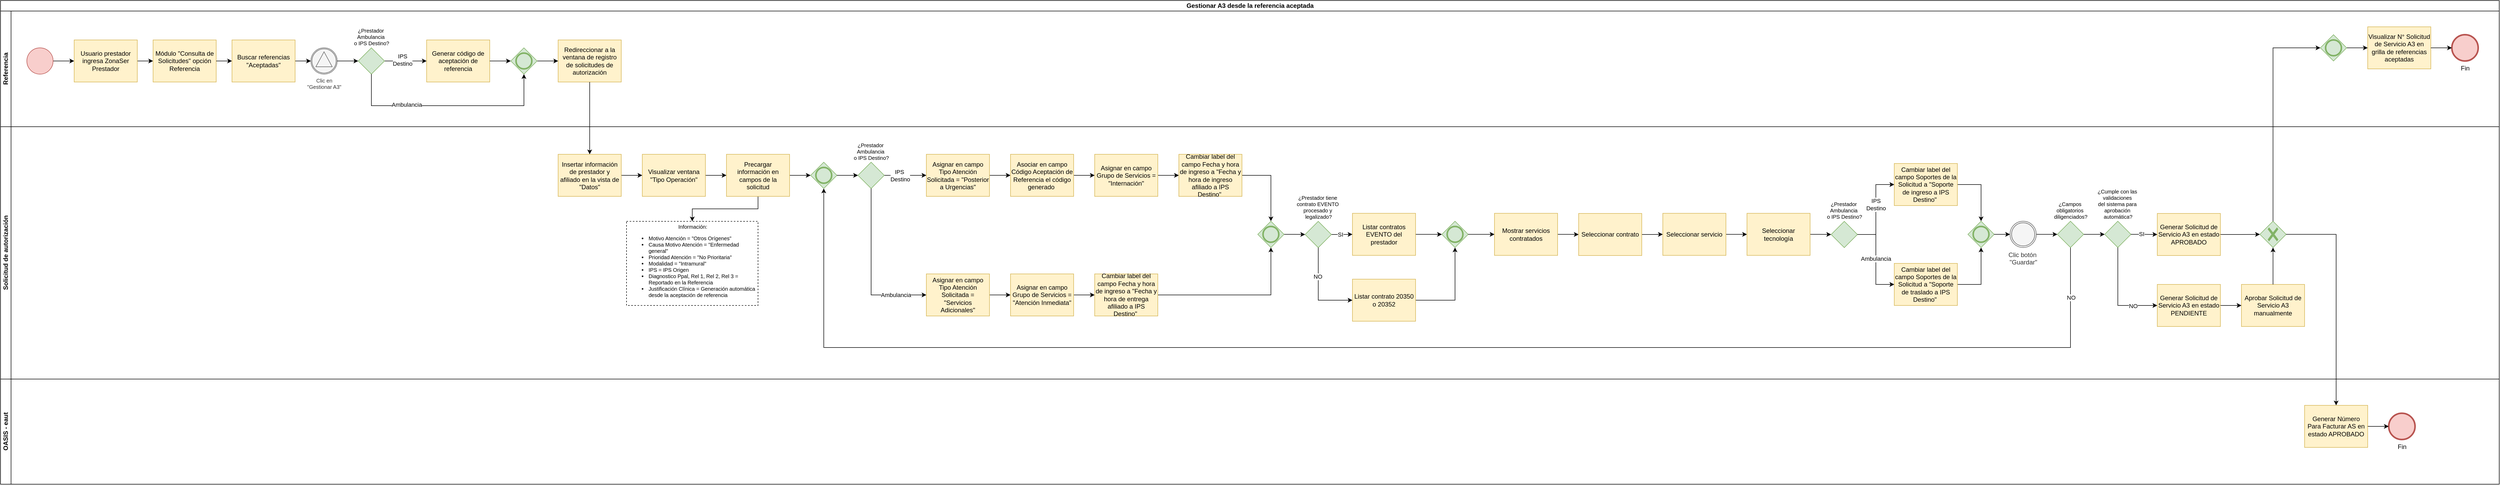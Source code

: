 <mxfile version="26.2.9">
  <diagram name="Página-1" id="ysO1k51nOjcaHEiqDqQ2">
    <mxGraphModel dx="1667" dy="751" grid="1" gridSize="10" guides="1" tooltips="1" connect="1" arrows="1" fold="1" page="1" pageScale="1" pageWidth="2910" pageHeight="1030" math="0" shadow="0">
      <root>
        <mxCell id="0" />
        <mxCell id="1" parent="0" />
        <mxCell id="a9DDQnHwPIiveUVgymR4-1" value="&lt;font style=&quot;vertical-align: inherit;&quot;&gt;&lt;font style=&quot;vertical-align: inherit;&quot;&gt;Gestionar A3 desde la referencia aceptada&lt;/font&gt;&lt;/font&gt;" style="swimlane;childLayout=stackLayout;resizeParent=1;resizeParentMax=0;horizontal=1;startSize=20;horizontalStack=0;html=1;" parent="1" vertex="1">
          <mxGeometry x="80" y="40" width="4750" height="920" as="geometry" />
        </mxCell>
        <mxCell id="a9DDQnHwPIiveUVgymR4-2" value="&lt;font style=&quot;vertical-align: inherit;&quot;&gt;&lt;font style=&quot;vertical-align: inherit;&quot;&gt;Referencia&lt;/font&gt;&lt;/font&gt;" style="swimlane;startSize=20;horizontal=0;html=1;" parent="a9DDQnHwPIiveUVgymR4-1" vertex="1">
          <mxGeometry y="20" width="4750" height="220" as="geometry" />
        </mxCell>
        <mxCell id="a9DDQnHwPIiveUVgymR4-10" style="edgeStyle=orthogonalEdgeStyle;rounded=0;orthogonalLoop=1;jettySize=auto;html=1;" parent="a9DDQnHwPIiveUVgymR4-2" source="a9DDQnHwPIiveUVgymR4-5" target="a9DDQnHwPIiveUVgymR4-9" edge="1">
          <mxGeometry relative="1" as="geometry" />
        </mxCell>
        <mxCell id="a9DDQnHwPIiveUVgymR4-5" value="" style="points=[[0.145,0.145,0],[0.5,0,0],[0.855,0.145,0],[1,0.5,0],[0.855,0.855,0],[0.5,1,0],[0.145,0.855,0],[0,0.5,0]];shape=mxgraph.bpmn.event;html=1;verticalLabelPosition=bottom;labelBackgroundColor=#ffffff;verticalAlign=top;align=center;perimeter=ellipsePerimeter;outlineConnect=0;aspect=fixed;outline=standard;symbol=general;fillColor=#f8cecc;strokeColor=#b85450;" parent="a9DDQnHwPIiveUVgymR4-2" vertex="1">
          <mxGeometry x="50" y="70" width="50" height="50" as="geometry" />
        </mxCell>
        <mxCell id="a9DDQnHwPIiveUVgymR4-12" style="edgeStyle=orthogonalEdgeStyle;rounded=0;orthogonalLoop=1;jettySize=auto;html=1;" parent="a9DDQnHwPIiveUVgymR4-2" source="a9DDQnHwPIiveUVgymR4-9" target="a9DDQnHwPIiveUVgymR4-11" edge="1">
          <mxGeometry relative="1" as="geometry" />
        </mxCell>
        <mxCell id="a9DDQnHwPIiveUVgymR4-9" value="Usuario prestador ingresa ZonaSer Prestador" style="points=[[0.25,0,0],[0.5,0,0],[0.75,0,0],[1,0.25,0],[1,0.5,0],[1,0.75,0],[0.75,1,0],[0.5,1,0],[0.25,1,0],[0,0.75,0],[0,0.5,0],[0,0.25,0]];shape=mxgraph.bpmn.task2;whiteSpace=wrap;rectStyle=rounded;size=10;html=1;container=1;expand=0;collapsible=0;taskMarker=user;fillColor=#fff2cc;strokeColor=#d6b656;" parent="a9DDQnHwPIiveUVgymR4-2" vertex="1">
          <mxGeometry x="140" y="55" width="120" height="80" as="geometry" />
        </mxCell>
        <mxCell id="a9DDQnHwPIiveUVgymR4-11" value="Módulo &quot;Consulta de Solicitudes&quot; opción Referencia" style="points=[[0.25,0,0],[0.5,0,0],[0.75,0,0],[1,0.25,0],[1,0.5,0],[1,0.75,0],[0.75,1,0],[0.5,1,0],[0.25,1,0],[0,0.75,0],[0,0.5,0],[0,0.25,0]];shape=mxgraph.bpmn.task2;whiteSpace=wrap;rectStyle=rounded;size=10;html=1;container=1;expand=0;collapsible=0;taskMarker=user;fillColor=#fff2cc;strokeColor=#d6b656;" parent="a9DDQnHwPIiveUVgymR4-2" vertex="1">
          <mxGeometry x="290" y="55" width="120" height="80" as="geometry" />
        </mxCell>
        <mxCell id="a9DDQnHwPIiveUVgymR4-16" style="edgeStyle=orthogonalEdgeStyle;rounded=0;orthogonalLoop=1;jettySize=auto;html=1;" parent="a9DDQnHwPIiveUVgymR4-2" source="a9DDQnHwPIiveUVgymR4-14" target="a9DDQnHwPIiveUVgymR4-15" edge="1">
          <mxGeometry relative="1" as="geometry" />
        </mxCell>
        <mxCell id="a9DDQnHwPIiveUVgymR4-14" value="Buscar referencias &quot;Aceptadas&quot;" style="points=[[0.25,0,0],[0.5,0,0],[0.75,0,0],[1,0.25,0],[1,0.5,0],[1,0.75,0],[0.75,1,0],[0.5,1,0],[0.25,1,0],[0,0.75,0],[0,0.5,0],[0,0.25,0]];shape=mxgraph.bpmn.task2;whiteSpace=wrap;rectStyle=rounded;size=10;html=1;container=1;expand=0;collapsible=0;taskMarker=user;fillColor=#fff2cc;strokeColor=#d6b656;" parent="a9DDQnHwPIiveUVgymR4-2" vertex="1">
          <mxGeometry x="440" y="55" width="120" height="80" as="geometry" />
        </mxCell>
        <mxCell id="a9DDQnHwPIiveUVgymR4-13" style="edgeStyle=orthogonalEdgeStyle;rounded=0;orthogonalLoop=1;jettySize=auto;html=1;" parent="a9DDQnHwPIiveUVgymR4-2" source="a9DDQnHwPIiveUVgymR4-11" target="a9DDQnHwPIiveUVgymR4-14" edge="1">
          <mxGeometry relative="1" as="geometry">
            <mxPoint x="470" y="95" as="targetPoint" />
          </mxGeometry>
        </mxCell>
        <mxCell id="a9DDQnHwPIiveUVgymR4-15" value="Clic en &lt;br&gt;&quot;Gestionar A3&quot;" style="points=[[0.145,0.145,0],[0.5,0,0],[0.855,0.145,0],[1,0.5,0],[0.855,0.855,0],[0.5,1,0],[0.145,0.855,0],[0,0.5,0]];shape=mxgraph.bpmn.event;html=1;verticalLabelPosition=bottom;labelBackgroundColor=#ffffff;verticalAlign=top;align=center;perimeter=ellipsePerimeter;outlineConnect=0;aspect=fixed;outline=catching;symbol=signal;fillColor=#f5f5f5;strokeColor=#666666;fontColor=#333333;fontSize=10;" parent="a9DDQnHwPIiveUVgymR4-2" vertex="1">
          <mxGeometry x="590" y="70" width="50" height="50" as="geometry" />
        </mxCell>
        <mxCell id="y6o6sd25BWiJfOIVjn6D-53" value="Generar código de aceptación de referencia" style="points=[[0.25,0,0],[0.5,0,0],[0.75,0,0],[1,0.25,0],[1,0.5,0],[1,0.75,0],[0.75,1,0],[0.5,1,0],[0.25,1,0],[0,0.75,0],[0,0.5,0],[0,0.25,0]];shape=mxgraph.bpmn.task2;whiteSpace=wrap;rectStyle=rounded;size=10;html=1;container=1;expand=0;collapsible=0;taskMarker=script;fillColor=#fff2cc;strokeColor=#d6b656;" vertex="1" parent="a9DDQnHwPIiveUVgymR4-2">
          <mxGeometry x="810" y="55" width="120" height="80" as="geometry" />
        </mxCell>
        <mxCell id="a9DDQnHwPIiveUVgymR4-17" style="edgeStyle=orthogonalEdgeStyle;rounded=0;orthogonalLoop=1;jettySize=auto;html=1;entryX=0;entryY=0.5;entryDx=0;entryDy=0;entryPerimeter=0;" parent="a9DDQnHwPIiveUVgymR4-2" source="a9DDQnHwPIiveUVgymR4-15" target="y6o6sd25BWiJfOIVjn6D-55" edge="1">
          <mxGeometry relative="1" as="geometry">
            <mxPoint x="680" y="95" as="targetPoint" />
          </mxGeometry>
        </mxCell>
        <mxCell id="a9DDQnHwPIiveUVgymR4-22" value="Redireccionar a la ventana de registro de solicitudes de autorización" style="points=[[0.25,0,0],[0.5,0,0],[0.75,0,0],[1,0.25,0],[1,0.5,0],[1,0.75,0],[0.75,1,0],[0.5,1,0],[0.25,1,0],[0,0.75,0],[0,0.5,0],[0,0.25,0]];shape=mxgraph.bpmn.task2;whiteSpace=wrap;rectStyle=rounded;size=10;html=1;container=1;expand=0;collapsible=0;taskMarker=script;fillColor=#fff2cc;strokeColor=#d6b656;" parent="a9DDQnHwPIiveUVgymR4-2" vertex="1">
          <mxGeometry x="1060" y="55" width="120" height="80" as="geometry" />
        </mxCell>
        <mxCell id="y6o6sd25BWiJfOIVjn6D-54" style="edgeStyle=orthogonalEdgeStyle;rounded=0;orthogonalLoop=1;jettySize=auto;html=1;" edge="1" parent="a9DDQnHwPIiveUVgymR4-2" source="y6o6sd25BWiJfOIVjn6D-53" target="y6o6sd25BWiJfOIVjn6D-58">
          <mxGeometry relative="1" as="geometry" />
        </mxCell>
        <mxCell id="y6o6sd25BWiJfOIVjn6D-56" style="edgeStyle=orthogonalEdgeStyle;rounded=0;orthogonalLoop=1;jettySize=auto;html=1;" edge="1" parent="a9DDQnHwPIiveUVgymR4-2" source="y6o6sd25BWiJfOIVjn6D-55" target="y6o6sd25BWiJfOIVjn6D-53">
          <mxGeometry relative="1" as="geometry" />
        </mxCell>
        <mxCell id="y6o6sd25BWiJfOIVjn6D-57" value="IPS&lt;div&gt;Destino&lt;/div&gt;" style="edgeLabel;html=1;align=center;verticalAlign=middle;resizable=0;points=[];" vertex="1" connectable="0" parent="y6o6sd25BWiJfOIVjn6D-56">
          <mxGeometry x="-0.15" y="2" relative="1" as="geometry">
            <mxPoint as="offset" />
          </mxGeometry>
        </mxCell>
        <mxCell id="y6o6sd25BWiJfOIVjn6D-55" value="¿Prestador&amp;nbsp;&lt;div&gt;Ambulancia&amp;nbsp;&lt;div&gt;o IPS Destino?&lt;/div&gt;&lt;/div&gt;" style="points=[[0.25,0.25,0],[0.5,0,0],[0.75,0.25,0],[1,0.5,0],[0.75,0.75,0],[0.5,1,0],[0.25,0.75,0],[0,0.5,0]];shape=mxgraph.bpmn.gateway2;html=1;verticalLabelPosition=top;labelBackgroundColor=#ffffff;verticalAlign=bottom;align=center;perimeter=rhombusPerimeter;outlineConnect=0;outline=none;symbol=none;fillColor=#d5e8d4;strokeColor=#82b366;labelPosition=center;fontSize=10;" vertex="1" parent="a9DDQnHwPIiveUVgymR4-2">
          <mxGeometry x="680" y="70" width="50" height="50" as="geometry" />
        </mxCell>
        <mxCell id="y6o6sd25BWiJfOIVjn6D-59" style="edgeStyle=orthogonalEdgeStyle;rounded=0;orthogonalLoop=1;jettySize=auto;html=1;" edge="1" parent="a9DDQnHwPIiveUVgymR4-2" source="y6o6sd25BWiJfOIVjn6D-58" target="a9DDQnHwPIiveUVgymR4-22">
          <mxGeometry relative="1" as="geometry" />
        </mxCell>
        <mxCell id="y6o6sd25BWiJfOIVjn6D-58" value="" style="points=[[0.25,0.25,0],[0.5,0,0],[0.75,0.25,0],[1,0.5,0],[0.75,0.75,0],[0.5,1,0],[0.25,0.75,0],[0,0.5,0]];shape=mxgraph.bpmn.gateway2;html=1;verticalLabelPosition=bottom;labelBackgroundColor=#ffffff;verticalAlign=top;align=center;perimeter=rhombusPerimeter;outlineConnect=0;outline=end;symbol=general;fillColor=#d5e8d4;strokeColor=#82b366;" vertex="1" parent="a9DDQnHwPIiveUVgymR4-2">
          <mxGeometry x="970" y="70" width="50" height="50" as="geometry" />
        </mxCell>
        <mxCell id="y6o6sd25BWiJfOIVjn6D-60" style="edgeStyle=orthogonalEdgeStyle;rounded=0;orthogonalLoop=1;jettySize=auto;html=1;entryX=0.5;entryY=1;entryDx=0;entryDy=0;entryPerimeter=0;" edge="1" parent="a9DDQnHwPIiveUVgymR4-2" source="y6o6sd25BWiJfOIVjn6D-55" target="y6o6sd25BWiJfOIVjn6D-58">
          <mxGeometry relative="1" as="geometry">
            <Array as="points">
              <mxPoint x="705" y="180" />
              <mxPoint x="995" y="180" />
            </Array>
          </mxGeometry>
        </mxCell>
        <mxCell id="y6o6sd25BWiJfOIVjn6D-61" value="Ambulancia" style="edgeLabel;html=1;align=center;verticalAlign=middle;resizable=0;points=[];" vertex="1" connectable="0" parent="y6o6sd25BWiJfOIVjn6D-60">
          <mxGeometry x="-0.381" y="2" relative="1" as="geometry">
            <mxPoint as="offset" />
          </mxGeometry>
        </mxCell>
        <mxCell id="y6o6sd25BWiJfOIVjn6D-210" value="Visualizar N° Solicitud de Servicio A3 en grilla de referencias aceptadas" style="points=[[0.25,0,0],[0.5,0,0],[0.75,0,0],[1,0.25,0],[1,0.5,0],[1,0.75,0],[0.75,1,0],[0.5,1,0],[0.25,1,0],[0,0.75,0],[0,0.5,0],[0,0.25,0]];shape=mxgraph.bpmn.task2;whiteSpace=wrap;rectStyle=rounded;size=10;html=1;container=1;expand=0;collapsible=0;taskMarker=script;fillColor=#fff2cc;strokeColor=#d6b656;" vertex="1" parent="a9DDQnHwPIiveUVgymR4-2">
          <mxGeometry x="4500" y="30" width="120" height="80" as="geometry" />
        </mxCell>
        <mxCell id="y6o6sd25BWiJfOIVjn6D-218" style="edgeStyle=orthogonalEdgeStyle;rounded=0;orthogonalLoop=1;jettySize=auto;html=1;" edge="1" parent="a9DDQnHwPIiveUVgymR4-2" source="y6o6sd25BWiJfOIVjn6D-216" target="y6o6sd25BWiJfOIVjn6D-210">
          <mxGeometry relative="1" as="geometry" />
        </mxCell>
        <mxCell id="y6o6sd25BWiJfOIVjn6D-216" value="" style="points=[[0.25,0.25,0],[0.5,0,0],[0.75,0.25,0],[1,0.5,0],[0.75,0.75,0],[0.5,1,0],[0.25,0.75,0],[0,0.5,0]];shape=mxgraph.bpmn.gateway2;html=1;verticalLabelPosition=bottom;labelBackgroundColor=#ffffff;verticalAlign=top;align=center;perimeter=rhombusPerimeter;outlineConnect=0;outline=end;symbol=general;fillColor=#d5e8d4;strokeColor=#82b366;" vertex="1" parent="a9DDQnHwPIiveUVgymR4-2">
          <mxGeometry x="4410" y="45" width="50" height="50" as="geometry" />
        </mxCell>
        <mxCell id="y6o6sd25BWiJfOIVjn6D-223" value="Fin" style="points=[[0.145,0.145,0],[0.5,0,0],[0.855,0.145,0],[1,0.5,0],[0.855,0.855,0],[0.5,1,0],[0.145,0.855,0],[0,0.5,0]];shape=mxgraph.bpmn.event;html=1;verticalLabelPosition=bottom;labelBackgroundColor=#ffffff;verticalAlign=top;align=center;perimeter=ellipsePerimeter;outlineConnect=0;aspect=fixed;outline=end;symbol=terminate2;fillColor=#f8cecc;strokeColor=#b85450;" vertex="1" parent="a9DDQnHwPIiveUVgymR4-2">
          <mxGeometry x="4660" y="45" width="50" height="50" as="geometry" />
        </mxCell>
        <mxCell id="y6o6sd25BWiJfOIVjn6D-222" style="edgeStyle=orthogonalEdgeStyle;rounded=0;orthogonalLoop=1;jettySize=auto;html=1;" edge="1" parent="a9DDQnHwPIiveUVgymR4-2" source="y6o6sd25BWiJfOIVjn6D-210" target="y6o6sd25BWiJfOIVjn6D-223">
          <mxGeometry relative="1" as="geometry">
            <mxPoint x="4670" y="70" as="targetPoint" />
          </mxGeometry>
        </mxCell>
        <mxCell id="y6o6sd25BWiJfOIVjn6D-62" style="edgeStyle=orthogonalEdgeStyle;rounded=0;orthogonalLoop=1;jettySize=auto;html=1;" edge="1" parent="a9DDQnHwPIiveUVgymR4-1" source="a9DDQnHwPIiveUVgymR4-22" target="y6o6sd25BWiJfOIVjn6D-3">
          <mxGeometry relative="1" as="geometry" />
        </mxCell>
        <mxCell id="a9DDQnHwPIiveUVgymR4-3" value="&lt;font style=&quot;vertical-align: inherit;&quot;&gt;&lt;font style=&quot;vertical-align: inherit;&quot;&gt;Solicitud de autorización&lt;/font&gt;&lt;/font&gt;" style="swimlane;startSize=20;horizontal=0;html=1;" parent="a9DDQnHwPIiveUVgymR4-1" vertex="1">
          <mxGeometry y="240" width="4750" height="480" as="geometry" />
        </mxCell>
        <mxCell id="y6o6sd25BWiJfOIVjn6D-31" style="edgeStyle=orthogonalEdgeStyle;rounded=0;orthogonalLoop=1;jettySize=auto;html=1;entryX=0;entryY=0.5;entryDx=0;entryDy=0;entryPerimeter=0;" edge="1" parent="a9DDQnHwPIiveUVgymR4-3" source="a9DDQnHwPIiveUVgymR4-54" target="y6o6sd25BWiJfOIVjn6D-32">
          <mxGeometry relative="1" as="geometry">
            <mxPoint x="2100" y="92.5" as="targetPoint" />
          </mxGeometry>
        </mxCell>
        <mxCell id="a9DDQnHwPIiveUVgymR4-54" value="Asignar en campo Grupo de Servicios = &quot;Internación&quot;" style="points=[[0.25,0,0],[0.5,0,0],[0.75,0,0],[1,0.25,0],[1,0.5,0],[1,0.75,0],[0.75,1,0],[0.5,1,0],[0.25,1,0],[0,0.75,0],[0,0.5,0],[0,0.25,0]];shape=mxgraph.bpmn.task2;whiteSpace=wrap;rectStyle=rounded;size=10;html=1;container=1;expand=0;collapsible=0;taskMarker=script;fillColor=#fff2cc;strokeColor=#d6b656;" parent="a9DDQnHwPIiveUVgymR4-3" vertex="1">
          <mxGeometry x="2080" y="52.5" width="120" height="80" as="geometry" />
        </mxCell>
        <mxCell id="y6o6sd25BWiJfOIVjn6D-29" style="edgeStyle=orthogonalEdgeStyle;rounded=0;orthogonalLoop=1;jettySize=auto;html=1;entryX=0;entryY=0.5;entryDx=0;entryDy=0;entryPerimeter=0;" edge="1" parent="a9DDQnHwPIiveUVgymR4-3" source="a9DDQnHwPIiveUVgymR4-65" target="y6o6sd25BWiJfOIVjn6D-122">
          <mxGeometry relative="1" as="geometry" />
        </mxCell>
        <mxCell id="a9DDQnHwPIiveUVgymR4-65" value="Asignar en campo Tipo Atención Solicitada = &quot;Posterior a Urgencias&quot;" style="points=[[0.25,0,0],[0.5,0,0],[0.75,0,0],[1,0.25,0],[1,0.5,0],[1,0.75,0],[0.75,1,0],[0.5,1,0],[0.25,1,0],[0,0.75,0],[0,0.5,0],[0,0.25,0]];shape=mxgraph.bpmn.task2;whiteSpace=wrap;rectStyle=rounded;size=10;html=1;container=1;expand=0;collapsible=0;taskMarker=script;fillColor=#fff2cc;strokeColor=#d6b656;" parent="a9DDQnHwPIiveUVgymR4-3" vertex="1">
          <mxGeometry x="1760" y="52.5" width="120" height="80" as="geometry" />
        </mxCell>
        <mxCell id="y6o6sd25BWiJfOIVjn6D-30" style="edgeStyle=orthogonalEdgeStyle;rounded=0;orthogonalLoop=1;jettySize=auto;html=1;" edge="1" parent="a9DDQnHwPIiveUVgymR4-3" source="a9DDQnHwPIiveUVgymR4-79" target="a9DDQnHwPIiveUVgymR4-89">
          <mxGeometry relative="1" as="geometry" />
        </mxCell>
        <mxCell id="a9DDQnHwPIiveUVgymR4-79" value="Asignar en campo Tipo Atención Solicitada = &quot;Servicios Adicionales&quot;" style="points=[[0.25,0,0],[0.5,0,0],[0.75,0,0],[1,0.25,0],[1,0.5,0],[1,0.75,0],[0.75,1,0],[0.5,1,0],[0.25,1,0],[0,0.75,0],[0,0.5,0],[0,0.25,0]];shape=mxgraph.bpmn.task2;whiteSpace=wrap;rectStyle=rounded;size=10;html=1;container=1;expand=0;collapsible=0;taskMarker=script;fillColor=#fff2cc;strokeColor=#d6b656;" parent="a9DDQnHwPIiveUVgymR4-3" vertex="1">
          <mxGeometry x="1760" y="280" width="120" height="80" as="geometry" />
        </mxCell>
        <mxCell id="y6o6sd25BWiJfOIVjn6D-34" style="edgeStyle=orthogonalEdgeStyle;rounded=0;orthogonalLoop=1;jettySize=auto;html=1;" edge="1" parent="a9DDQnHwPIiveUVgymR4-3" source="a9DDQnHwPIiveUVgymR4-89" target="y6o6sd25BWiJfOIVjn6D-33">
          <mxGeometry relative="1" as="geometry" />
        </mxCell>
        <mxCell id="a9DDQnHwPIiveUVgymR4-89" value="Asignar en campo Grupo de Servicios = &quot;Atención Inmediata&quot;" style="points=[[0.25,0,0],[0.5,0,0],[0.75,0,0],[1,0.25,0],[1,0.5,0],[1,0.75,0],[0.75,1,0],[0.5,1,0],[0.25,1,0],[0,0.75,0],[0,0.5,0],[0,0.25,0]];shape=mxgraph.bpmn.task2;whiteSpace=wrap;rectStyle=rounded;size=10;html=1;container=1;expand=0;collapsible=0;taskMarker=script;fillColor=#fff2cc;strokeColor=#d6b656;" parent="a9DDQnHwPIiveUVgymR4-3" vertex="1">
          <mxGeometry x="1920" y="280" width="120" height="80" as="geometry" />
        </mxCell>
        <mxCell id="y6o6sd25BWiJfOIVjn6D-24" style="edgeStyle=orthogonalEdgeStyle;rounded=0;orthogonalLoop=1;jettySize=auto;html=1;" edge="1" parent="a9DDQnHwPIiveUVgymR4-3" source="y6o6sd25BWiJfOIVjn6D-18" target="a9DDQnHwPIiveUVgymR4-65">
          <mxGeometry relative="1" as="geometry">
            <mxPoint x="1770" y="92.5" as="targetPoint" />
          </mxGeometry>
        </mxCell>
        <mxCell id="y6o6sd25BWiJfOIVjn6D-25" value="IPS&amp;nbsp;&lt;div&gt;Destino&lt;/div&gt;" style="edgeLabel;html=1;align=center;verticalAlign=middle;resizable=0;points=[];" vertex="1" connectable="0" parent="y6o6sd25BWiJfOIVjn6D-24">
          <mxGeometry x="-0.3" y="2" relative="1" as="geometry">
            <mxPoint x="2" y="2" as="offset" />
          </mxGeometry>
        </mxCell>
        <mxCell id="y6o6sd25BWiJfOIVjn6D-18" value="¿Prestador&amp;nbsp;&lt;div&gt;Ambulancia&amp;nbsp;&lt;div&gt;o IPS Destino?&lt;/div&gt;&lt;/div&gt;" style="points=[[0.25,0.25,0],[0.5,0,0],[0.75,0.25,0],[1,0.5,0],[0.75,0.75,0],[0.5,1,0],[0.25,0.75,0],[0,0.5,0]];shape=mxgraph.bpmn.gateway2;html=1;verticalLabelPosition=top;labelBackgroundColor=#ffffff;verticalAlign=bottom;align=center;perimeter=rhombusPerimeter;outlineConnect=0;outline=none;symbol=none;labelPosition=center;fillColor=#d5e8d4;strokeColor=#82b366;fontSize=10;" vertex="1" parent="a9DDQnHwPIiveUVgymR4-3">
          <mxGeometry x="1630" y="67.5" width="50" height="50" as="geometry" />
        </mxCell>
        <mxCell id="y6o6sd25BWiJfOIVjn6D-27" style="edgeStyle=orthogonalEdgeStyle;rounded=0;orthogonalLoop=1;jettySize=auto;html=1;entryX=0;entryY=0.5;entryDx=0;entryDy=0;entryPerimeter=0;exitX=0.5;exitY=1;exitDx=0;exitDy=0;exitPerimeter=0;" edge="1" parent="a9DDQnHwPIiveUVgymR4-3" source="y6o6sd25BWiJfOIVjn6D-18" target="a9DDQnHwPIiveUVgymR4-79">
          <mxGeometry relative="1" as="geometry" />
        </mxCell>
        <mxCell id="y6o6sd25BWiJfOIVjn6D-28" value="Ambulancia" style="edgeLabel;html=1;align=center;verticalAlign=middle;resizable=0;points=[];" vertex="1" connectable="0" parent="y6o6sd25BWiJfOIVjn6D-27">
          <mxGeometry x="0.615" relative="1" as="geometry">
            <mxPoint x="1" as="offset" />
          </mxGeometry>
        </mxCell>
        <mxCell id="y6o6sd25BWiJfOIVjn6D-35" style="edgeStyle=orthogonalEdgeStyle;rounded=0;orthogonalLoop=1;jettySize=auto;html=1;entryX=0.5;entryY=0;entryDx=0;entryDy=0;entryPerimeter=0;" edge="1" parent="a9DDQnHwPIiveUVgymR4-3" source="y6o6sd25BWiJfOIVjn6D-32" target="y6o6sd25BWiJfOIVjn6D-89">
          <mxGeometry relative="1" as="geometry">
            <mxPoint x="2240" y="92.5" as="targetPoint" />
          </mxGeometry>
        </mxCell>
        <mxCell id="y6o6sd25BWiJfOIVjn6D-32" value="Cambiar label del campo Fecha y hora de ingreso a &quot;Fecha y hora de ingreso afiliado a IPS Destino&quot;&amp;nbsp;" style="points=[[0.25,0,0],[0.5,0,0],[0.75,0,0],[1,0.25,0],[1,0.5,0],[1,0.75,0],[0.75,1,0],[0.5,1,0],[0.25,1,0],[0,0.75,0],[0,0.5,0],[0,0.25,0]];shape=mxgraph.bpmn.task2;whiteSpace=wrap;rectStyle=rounded;size=10;html=1;container=1;expand=0;collapsible=0;taskMarker=script;fillColor=#fff2cc;strokeColor=#d6b656;" vertex="1" parent="a9DDQnHwPIiveUVgymR4-3">
          <mxGeometry x="2240" y="52.5" width="120" height="80" as="geometry" />
        </mxCell>
        <mxCell id="y6o6sd25BWiJfOIVjn6D-90" style="edgeStyle=orthogonalEdgeStyle;rounded=0;orthogonalLoop=1;jettySize=auto;html=1;" edge="1" parent="a9DDQnHwPIiveUVgymR4-3" source="y6o6sd25BWiJfOIVjn6D-33" target="y6o6sd25BWiJfOIVjn6D-89">
          <mxGeometry relative="1" as="geometry" />
        </mxCell>
        <mxCell id="y6o6sd25BWiJfOIVjn6D-33" value="Cambiar label del campo Fecha y hora de ingreso a &quot;Fecha y hora de entrega afiliado a IPS Destino&quot;&amp;nbsp;" style="points=[[0.25,0,0],[0.5,0,0],[0.75,0,0],[1,0.25,0],[1,0.5,0],[1,0.75,0],[0.75,1,0],[0.5,1,0],[0.25,1,0],[0,0.75,0],[0,0.5,0],[0,0.25,0]];shape=mxgraph.bpmn.task2;whiteSpace=wrap;rectStyle=rounded;size=10;html=1;container=1;expand=0;collapsible=0;taskMarker=script;fillColor=#fff2cc;strokeColor=#d6b656;" vertex="1" parent="a9DDQnHwPIiveUVgymR4-3">
          <mxGeometry x="2080" y="280" width="120" height="80" as="geometry" />
        </mxCell>
        <mxCell id="y6o6sd25BWiJfOIVjn6D-42" style="edgeStyle=orthogonalEdgeStyle;rounded=0;orthogonalLoop=1;jettySize=auto;html=1;" edge="1" parent="a9DDQnHwPIiveUVgymR4-3" source="y6o6sd25BWiJfOIVjn6D-36" target="y6o6sd25BWiJfOIVjn6D-41">
          <mxGeometry relative="1" as="geometry" />
        </mxCell>
        <mxCell id="y6o6sd25BWiJfOIVjn6D-36" value="Cambiar label del campo Soportes de la Solicitud a &quot;Soporte de ingreso a IPS Destino&quot;&amp;nbsp;" style="points=[[0.25,0,0],[0.5,0,0],[0.75,0,0],[1,0.25,0],[1,0.5,0],[1,0.75,0],[0.75,1,0],[0.5,1,0],[0.25,1,0],[0,0.75,0],[0,0.5,0],[0,0.25,0]];shape=mxgraph.bpmn.task2;whiteSpace=wrap;rectStyle=rounded;size=10;html=1;container=1;expand=0;collapsible=0;taskMarker=script;fillColor=#fff2cc;strokeColor=#d6b656;" vertex="1" parent="a9DDQnHwPIiveUVgymR4-3">
          <mxGeometry x="3600" y="70" width="120" height="80" as="geometry" />
        </mxCell>
        <mxCell id="y6o6sd25BWiJfOIVjn6D-43" style="edgeStyle=orthogonalEdgeStyle;rounded=0;orthogonalLoop=1;jettySize=auto;html=1;" edge="1" parent="a9DDQnHwPIiveUVgymR4-3" source="y6o6sd25BWiJfOIVjn6D-37" target="y6o6sd25BWiJfOIVjn6D-41">
          <mxGeometry relative="1" as="geometry" />
        </mxCell>
        <mxCell id="y6o6sd25BWiJfOIVjn6D-37" value="Cambiar label del campo Soportes de la Solicitud a &quot;Soporte de traslado a IPS Destino&quot;&amp;nbsp;" style="points=[[0.25,0,0],[0.5,0,0],[0.75,0,0],[1,0.25,0],[1,0.5,0],[1,0.75,0],[0.75,1,0],[0.5,1,0],[0.25,1,0],[0,0.75,0],[0,0.5,0],[0,0.25,0]];shape=mxgraph.bpmn.task2;whiteSpace=wrap;rectStyle=rounded;size=10;html=1;container=1;expand=0;collapsible=0;taskMarker=script;fillColor=#fff2cc;strokeColor=#d6b656;" vertex="1" parent="a9DDQnHwPIiveUVgymR4-3">
          <mxGeometry x="3600" y="260" width="120" height="80" as="geometry" />
        </mxCell>
        <mxCell id="y6o6sd25BWiJfOIVjn6D-41" value="" style="points=[[0.25,0.25,0],[0.5,0,0],[0.75,0.25,0],[1,0.5,0],[0.75,0.75,0],[0.5,1,0],[0.25,0.75,0],[0,0.5,0]];shape=mxgraph.bpmn.gateway2;html=1;verticalLabelPosition=bottom;labelBackgroundColor=#ffffff;verticalAlign=top;align=center;perimeter=rhombusPerimeter;outlineConnect=0;outline=end;symbol=general;fillColor=#d5e8d4;strokeColor=#82b366;" vertex="1" parent="a9DDQnHwPIiveUVgymR4-3">
          <mxGeometry x="3740" y="179.75" width="50" height="50" as="geometry" />
        </mxCell>
        <mxCell id="y6o6sd25BWiJfOIVjn6D-110" style="edgeStyle=orthogonalEdgeStyle;rounded=0;orthogonalLoop=1;jettySize=auto;html=1;" edge="1" parent="a9DDQnHwPIiveUVgymR4-3" source="y6o6sd25BWiJfOIVjn6D-40" target="y6o6sd25BWiJfOIVjn6D-47">
          <mxGeometry relative="1" as="geometry">
            <mxPoint x="2370" y="380" as="targetPoint" />
            <Array as="points">
              <mxPoint x="3935" y="420" />
              <mxPoint x="1565" y="420" />
            </Array>
          </mxGeometry>
        </mxCell>
        <mxCell id="y6o6sd25BWiJfOIVjn6D-111" value="NO" style="edgeLabel;html=1;align=center;verticalAlign=middle;resizable=0;points=[];" vertex="1" connectable="0" parent="y6o6sd25BWiJfOIVjn6D-110">
          <mxGeometry x="-0.934" y="1" relative="1" as="geometry">
            <mxPoint as="offset" />
          </mxGeometry>
        </mxCell>
        <mxCell id="y6o6sd25BWiJfOIVjn6D-112" style="edgeStyle=orthogonalEdgeStyle;rounded=0;orthogonalLoop=1;jettySize=auto;html=1;entryX=0;entryY=0.5;entryDx=0;entryDy=0;entryPerimeter=0;" edge="1" parent="a9DDQnHwPIiveUVgymR4-3" source="y6o6sd25BWiJfOIVjn6D-40" target="y6o6sd25BWiJfOIVjn6D-113">
          <mxGeometry relative="1" as="geometry">
            <mxPoint x="4120" y="213.25" as="targetPoint" />
          </mxGeometry>
        </mxCell>
        <mxCell id="y6o6sd25BWiJfOIVjn6D-40" value="¿Campos&amp;nbsp;&lt;div&gt;obligatorios&amp;nbsp;&lt;div&gt;diligenciados?&lt;/div&gt;&lt;/div&gt;" style="points=[[0.25,0.25,0],[0.5,0,0],[0.75,0.25,0],[1,0.5,0],[0.75,0.75,0],[0.5,1,0],[0.25,0.75,0],[0,0.5,0]];shape=mxgraph.bpmn.gateway2;html=1;verticalLabelPosition=top;labelBackgroundColor=#ffffff;verticalAlign=bottom;align=center;perimeter=rhombusPerimeter;outlineConnect=0;outline=none;symbol=none;fillColor=#d5e8d4;strokeColor=#82b366;fontSize=10;labelPosition=center;" vertex="1" parent="a9DDQnHwPIiveUVgymR4-3">
          <mxGeometry x="3910" y="179.75" width="50" height="50" as="geometry" />
        </mxCell>
        <mxCell id="y6o6sd25BWiJfOIVjn6D-109" style="edgeStyle=orthogonalEdgeStyle;rounded=0;orthogonalLoop=1;jettySize=auto;html=1;" edge="1" parent="a9DDQnHwPIiveUVgymR4-3" source="y6o6sd25BWiJfOIVjn6D-45" target="y6o6sd25BWiJfOIVjn6D-40">
          <mxGeometry relative="1" as="geometry" />
        </mxCell>
        <mxCell id="y6o6sd25BWiJfOIVjn6D-45" value="Clic botón&amp;nbsp;&lt;div&gt;&quot;Guardar&quot;&lt;/div&gt;" style="points=[[0.145,0.145,0],[0.5,0,0],[0.855,0.145,0],[1,0.5,0],[0.855,0.855,0],[0.5,1,0],[0.145,0.855,0],[0,0.5,0]];shape=mxgraph.bpmn.event;html=1;verticalLabelPosition=bottom;labelBackgroundColor=#ffffff;verticalAlign=top;align=center;perimeter=ellipsePerimeter;outlineConnect=0;aspect=fixed;outline=throwing;symbol=general;fillColor=#f5f5f5;fontColor=#333333;strokeColor=#666666;" vertex="1" parent="a9DDQnHwPIiveUVgymR4-3">
          <mxGeometry x="3820" y="179.75" width="50" height="50" as="geometry" />
        </mxCell>
        <mxCell id="y6o6sd25BWiJfOIVjn6D-44" style="edgeStyle=orthogonalEdgeStyle;rounded=0;orthogonalLoop=1;jettySize=auto;html=1;entryX=0;entryY=0.5;entryDx=0;entryDy=0;entryPerimeter=0;" edge="1" parent="a9DDQnHwPIiveUVgymR4-3" source="y6o6sd25BWiJfOIVjn6D-41" target="y6o6sd25BWiJfOIVjn6D-45">
          <mxGeometry relative="1" as="geometry" />
        </mxCell>
        <mxCell id="y6o6sd25BWiJfOIVjn6D-21" style="edgeStyle=orthogonalEdgeStyle;rounded=0;orthogonalLoop=1;jettySize=auto;html=1;" edge="1" parent="a9DDQnHwPIiveUVgymR4-3" source="a9DDQnHwPIiveUVgymR4-76" target="a9DDQnHwPIiveUVgymR4-51">
          <mxGeometry relative="1" as="geometry" />
        </mxCell>
        <mxCell id="y6o6sd25BWiJfOIVjn6D-48" style="edgeStyle=orthogonalEdgeStyle;rounded=0;orthogonalLoop=1;jettySize=auto;html=1;" edge="1" parent="a9DDQnHwPIiveUVgymR4-3" source="a9DDQnHwPIiveUVgymR4-76" target="y6o6sd25BWiJfOIVjn6D-47">
          <mxGeometry relative="1" as="geometry" />
        </mxCell>
        <mxCell id="a9DDQnHwPIiveUVgymR4-76" value="Precargar información en campos de la solicitud" style="points=[[0.25,0,0],[0.5,0,0],[0.75,0,0],[1,0.25,0],[1,0.5,0],[1,0.75,0],[0.75,1,0],[0.5,1,0],[0.25,1,0],[0,0.75,0],[0,0.5,0],[0,0.25,0]];shape=mxgraph.bpmn.task2;whiteSpace=wrap;rectStyle=rounded;size=10;html=1;container=1;expand=0;collapsible=0;taskMarker=script;fillColor=#fff2cc;strokeColor=#d6b656;" parent="a9DDQnHwPIiveUVgymR4-3" vertex="1">
          <mxGeometry x="1380" y="52.5" width="120" height="80" as="geometry" />
        </mxCell>
        <mxCell id="y6o6sd25BWiJfOIVjn6D-9" style="edgeStyle=orthogonalEdgeStyle;rounded=0;orthogonalLoop=1;jettySize=auto;html=1;" edge="1" parent="a9DDQnHwPIiveUVgymR4-3" source="y6o6sd25BWiJfOIVjn6D-3" target="y6o6sd25BWiJfOIVjn6D-10">
          <mxGeometry relative="1" as="geometry">
            <mxPoint x="1300" y="92.5" as="targetPoint" />
          </mxGeometry>
        </mxCell>
        <mxCell id="y6o6sd25BWiJfOIVjn6D-3" value="Insertar información de prestador y afiliado en la vista de &quot;Datos&quot;" style="points=[[0.25,0,0],[0.5,0,0],[0.75,0,0],[1,0.25,0],[1,0.5,0],[1,0.75,0],[0.75,1,0],[0.5,1,0],[0.25,1,0],[0,0.75,0],[0,0.5,0],[0,0.25,0]];shape=mxgraph.bpmn.task2;whiteSpace=wrap;rectStyle=rounded;size=10;html=1;container=1;expand=0;collapsible=0;taskMarker=script;fillColor=#fff2cc;strokeColor=#d6b656;" vertex="1" parent="a9DDQnHwPIiveUVgymR4-3">
          <mxGeometry x="1060" y="52.5" width="120" height="80" as="geometry" />
        </mxCell>
        <mxCell id="y6o6sd25BWiJfOIVjn6D-12" style="edgeStyle=orthogonalEdgeStyle;rounded=0;orthogonalLoop=1;jettySize=auto;html=1;entryX=0;entryY=0.5;entryDx=0;entryDy=0;entryPerimeter=0;" edge="1" parent="a9DDQnHwPIiveUVgymR4-3" source="y6o6sd25BWiJfOIVjn6D-10" target="a9DDQnHwPIiveUVgymR4-76">
          <mxGeometry relative="1" as="geometry">
            <mxPoint x="1460" y="92.5" as="targetPoint" />
          </mxGeometry>
        </mxCell>
        <mxCell id="y6o6sd25BWiJfOIVjn6D-10" value="Visualizar ventana &quot;Tipo Operación&quot;" style="points=[[0.25,0,0],[0.5,0,0],[0.75,0,0],[1,0.25,0],[1,0.5,0],[1,0.75,0],[0.75,1,0],[0.5,1,0],[0.25,1,0],[0,0.75,0],[0,0.5,0],[0,0.25,0]];shape=mxgraph.bpmn.task2;whiteSpace=wrap;rectStyle=rounded;size=10;html=1;container=1;expand=0;collapsible=0;taskMarker=script;fillColor=#fff2cc;strokeColor=#d6b656;" vertex="1" parent="a9DDQnHwPIiveUVgymR4-3">
          <mxGeometry x="1220" y="52.5" width="120" height="80" as="geometry" />
        </mxCell>
        <mxCell id="a9DDQnHwPIiveUVgymR4-51" value="&lt;div style=&quot;text-align: center;&quot;&gt;&lt;span style=&quot;background-color: transparent; color: light-dark(rgb(0, 0, 0), rgb(255, 255, 255));&quot;&gt;Información:&lt;/span&gt;&lt;/div&gt;&lt;ul&gt;&lt;li&gt;Motivo Atención = &quot;Otros Orígenes&quot;&lt;/li&gt;&lt;li&gt;Causa Motivo Atención = &quot;Enfermedad general&quot;&lt;/li&gt;&lt;li&gt;Prioridad Atención = &quot;No Prioritaria&quot;&lt;/li&gt;&lt;li&gt;Modalidad = &quot;Intramural&quot;&lt;/li&gt;&lt;li&gt;IPS = IPS Origen&lt;/li&gt;&lt;li&gt;Diagnostico Ppal, Rel 1, Rel 2, Rel 3 = Reportado en la Referencia&lt;/li&gt;&lt;li&gt;Justificación Clínica = Generación automática desde la aceptación de referencia&lt;/li&gt;&lt;/ul&gt;" style="text;html=1;align=left;verticalAlign=middle;whiteSpace=wrap;rounded=0;strokeColor=default;dashed=1;fontSize=10;" parent="a9DDQnHwPIiveUVgymR4-3" vertex="1">
          <mxGeometry x="1190" y="180" width="250" height="160" as="geometry" />
        </mxCell>
        <mxCell id="y6o6sd25BWiJfOIVjn6D-47" value="" style="points=[[0.25,0.25,0],[0.5,0,0],[0.75,0.25,0],[1,0.5,0],[0.75,0.75,0],[0.5,1,0],[0.25,0.75,0],[0,0.5,0]];shape=mxgraph.bpmn.gateway2;html=1;verticalLabelPosition=bottom;labelBackgroundColor=#ffffff;verticalAlign=top;align=center;perimeter=rhombusPerimeter;outlineConnect=0;outline=end;symbol=general;fillColor=#d5e8d4;strokeColor=#82b366;" vertex="1" parent="a9DDQnHwPIiveUVgymR4-3">
          <mxGeometry x="1540" y="67.5" width="50" height="50" as="geometry" />
        </mxCell>
        <mxCell id="y6o6sd25BWiJfOIVjn6D-68" style="edgeStyle=orthogonalEdgeStyle;rounded=0;orthogonalLoop=1;jettySize=auto;html=1;entryX=0;entryY=0.5;entryDx=0;entryDy=0;entryPerimeter=0;" edge="1" parent="a9DDQnHwPIiveUVgymR4-3" source="y6o6sd25BWiJfOIVjn6D-47" target="y6o6sd25BWiJfOIVjn6D-18">
          <mxGeometry relative="1" as="geometry" />
        </mxCell>
        <mxCell id="y6o6sd25BWiJfOIVjn6D-71" style="edgeStyle=orthogonalEdgeStyle;rounded=0;orthogonalLoop=1;jettySize=auto;html=1;" edge="1" parent="a9DDQnHwPIiveUVgymR4-3" source="y6o6sd25BWiJfOIVjn6D-70" target="y6o6sd25BWiJfOIVjn6D-92">
          <mxGeometry relative="1" as="geometry">
            <mxPoint x="2830" y="205" as="targetPoint" />
          </mxGeometry>
        </mxCell>
        <mxCell id="y6o6sd25BWiJfOIVjn6D-70" value="Listar contratos EVENTO del prestador" style="points=[[0.25,0,0],[0.5,0,0],[0.75,0,0],[1,0.25,0],[1,0.5,0],[1,0.75,0],[0.75,1,0],[0.5,1,0],[0.25,1,0],[0,0.75,0],[0,0.5,0],[0,0.25,0]];shape=mxgraph.bpmn.task2;whiteSpace=wrap;rectStyle=rounded;size=10;html=1;container=1;expand=0;collapsible=0;taskMarker=script;fillColor=#fff2cc;strokeColor=#d6b656;" vertex="1" parent="a9DDQnHwPIiveUVgymR4-3">
          <mxGeometry x="2570" y="164.75" width="120" height="80" as="geometry" />
        </mxCell>
        <mxCell id="y6o6sd25BWiJfOIVjn6D-97" style="edgeStyle=orthogonalEdgeStyle;rounded=0;orthogonalLoop=1;jettySize=auto;html=1;" edge="1" parent="a9DDQnHwPIiveUVgymR4-3" source="y6o6sd25BWiJfOIVjn6D-76" target="y6o6sd25BWiJfOIVjn6D-96">
          <mxGeometry relative="1" as="geometry" />
        </mxCell>
        <mxCell id="y6o6sd25BWiJfOIVjn6D-76" value="Seleccionar contrato" style="points=[[0.25,0,0],[0.5,0,0],[0.75,0,0],[1,0.25,0],[1,0.5,0],[1,0.75,0],[0.75,1,0],[0.5,1,0],[0.25,1,0],[0,0.75,0],[0,0.5,0],[0,0.25,0]];shape=mxgraph.bpmn.task2;whiteSpace=wrap;rectStyle=rounded;size=10;html=1;container=1;expand=0;collapsible=0;taskMarker=user;fillColor=#fff2cc;strokeColor=#d6b656;" vertex="1" parent="a9DDQnHwPIiveUVgymR4-3">
          <mxGeometry x="3000" y="165" width="120" height="80" as="geometry" />
        </mxCell>
        <mxCell id="y6o6sd25BWiJfOIVjn6D-81" style="edgeStyle=orthogonalEdgeStyle;rounded=0;orthogonalLoop=1;jettySize=auto;html=1;" edge="1" parent="a9DDQnHwPIiveUVgymR4-3" source="y6o6sd25BWiJfOIVjn6D-79" target="y6o6sd25BWiJfOIVjn6D-70">
          <mxGeometry relative="1" as="geometry">
            <mxPoint x="2650.5" y="210.75" as="targetPoint" />
          </mxGeometry>
        </mxCell>
        <mxCell id="y6o6sd25BWiJfOIVjn6D-82" value="SI" style="edgeLabel;html=1;align=center;verticalAlign=middle;resizable=0;points=[];" vertex="1" connectable="0" parent="y6o6sd25BWiJfOIVjn6D-81">
          <mxGeometry x="-0.174" y="1" relative="1" as="geometry">
            <mxPoint y="1" as="offset" />
          </mxGeometry>
        </mxCell>
        <mxCell id="y6o6sd25BWiJfOIVjn6D-79" value="¿Prestador tiene&amp;nbsp;&lt;div&gt;contrato EVENTO&amp;nbsp;&lt;/div&gt;&lt;div&gt;procesado y&amp;nbsp;&lt;/div&gt;&lt;div&gt;legalizado?&lt;/div&gt;" style="points=[[0.25,0.25,0],[0.5,0,0],[0.75,0.25,0],[1,0.5,0],[0.75,0.75,0],[0.5,1,0],[0.25,0.75,0],[0,0.5,0]];shape=mxgraph.bpmn.gateway2;html=1;verticalLabelPosition=top;labelBackgroundColor=#ffffff;verticalAlign=bottom;align=center;perimeter=rhombusPerimeter;outlineConnect=0;outline=none;symbol=none;fillColor=#d5e8d4;strokeColor=#82b366;fontSize=10;labelPosition=center;" vertex="1" parent="a9DDQnHwPIiveUVgymR4-3">
          <mxGeometry x="2480" y="180" width="50" height="50" as="geometry" />
        </mxCell>
        <mxCell id="y6o6sd25BWiJfOIVjn6D-94" style="edgeStyle=orthogonalEdgeStyle;rounded=0;orthogonalLoop=1;jettySize=auto;html=1;" edge="1" parent="a9DDQnHwPIiveUVgymR4-3" source="y6o6sd25BWiJfOIVjn6D-86" target="y6o6sd25BWiJfOIVjn6D-92">
          <mxGeometry relative="1" as="geometry" />
        </mxCell>
        <mxCell id="y6o6sd25BWiJfOIVjn6D-86" value="Listar contrato 20350 o 20352" style="points=[[0.25,0,0],[0.5,0,0],[0.75,0,0],[1,0.25,0],[1,0.5,0],[1,0.75,0],[0.75,1,0],[0.5,1,0],[0.25,1,0],[0,0.75,0],[0,0.5,0],[0,0.25,0]];shape=mxgraph.bpmn.task2;whiteSpace=wrap;rectStyle=rounded;size=10;html=1;container=1;expand=0;collapsible=0;taskMarker=script;fillColor=#fff2cc;strokeColor=#d6b656;" vertex="1" parent="a9DDQnHwPIiveUVgymR4-3">
          <mxGeometry x="2570" y="290" width="120" height="80" as="geometry" />
        </mxCell>
        <mxCell id="y6o6sd25BWiJfOIVjn6D-87" style="edgeStyle=orthogonalEdgeStyle;rounded=0;orthogonalLoop=1;jettySize=auto;html=1;entryX=0;entryY=0.5;entryDx=0;entryDy=0;entryPerimeter=0;exitX=0.5;exitY=1;exitDx=0;exitDy=0;exitPerimeter=0;" edge="1" parent="a9DDQnHwPIiveUVgymR4-3" source="y6o6sd25BWiJfOIVjn6D-79" target="y6o6sd25BWiJfOIVjn6D-86">
          <mxGeometry relative="1" as="geometry">
            <Array as="points">
              <mxPoint x="2505" y="330" />
            </Array>
          </mxGeometry>
        </mxCell>
        <mxCell id="y6o6sd25BWiJfOIVjn6D-88" value="NO" style="edgeLabel;html=1;align=center;verticalAlign=middle;resizable=0;points=[];" vertex="1" connectable="0" parent="y6o6sd25BWiJfOIVjn6D-87">
          <mxGeometry x="-0.337" y="-1" relative="1" as="geometry">
            <mxPoint as="offset" />
          </mxGeometry>
        </mxCell>
        <mxCell id="y6o6sd25BWiJfOIVjn6D-91" style="edgeStyle=orthogonalEdgeStyle;rounded=0;orthogonalLoop=1;jettySize=auto;html=1;" edge="1" parent="a9DDQnHwPIiveUVgymR4-3" source="y6o6sd25BWiJfOIVjn6D-89" target="y6o6sd25BWiJfOIVjn6D-79">
          <mxGeometry relative="1" as="geometry" />
        </mxCell>
        <mxCell id="y6o6sd25BWiJfOIVjn6D-89" value="" style="points=[[0.25,0.25,0],[0.5,0,0],[0.75,0.25,0],[1,0.5,0],[0.75,0.75,0],[0.5,1,0],[0.25,0.75,0],[0,0.5,0]];shape=mxgraph.bpmn.gateway2;html=1;verticalLabelPosition=bottom;labelBackgroundColor=#ffffff;verticalAlign=top;align=center;perimeter=rhombusPerimeter;outlineConnect=0;outline=end;symbol=general;fillColor=#d5e8d4;strokeColor=#82b366;" vertex="1" parent="a9DDQnHwPIiveUVgymR4-3">
          <mxGeometry x="2390" y="179.75" width="50" height="50" as="geometry" />
        </mxCell>
        <mxCell id="y6o6sd25BWiJfOIVjn6D-92" value="" style="points=[[0.25,0.25,0],[0.5,0,0],[0.75,0.25,0],[1,0.5,0],[0.75,0.75,0],[0.5,1,0],[0.25,0.75,0],[0,0.5,0]];shape=mxgraph.bpmn.gateway2;html=1;verticalLabelPosition=bottom;labelBackgroundColor=#ffffff;verticalAlign=top;align=center;perimeter=rhombusPerimeter;outlineConnect=0;outline=end;symbol=general;fillColor=#d5e8d4;strokeColor=#82b366;" vertex="1" parent="a9DDQnHwPIiveUVgymR4-3">
          <mxGeometry x="2740" y="179.75" width="50" height="50" as="geometry" />
        </mxCell>
        <mxCell id="y6o6sd25BWiJfOIVjn6D-99" style="edgeStyle=orthogonalEdgeStyle;rounded=0;orthogonalLoop=1;jettySize=auto;html=1;" edge="1" parent="a9DDQnHwPIiveUVgymR4-3" source="y6o6sd25BWiJfOIVjn6D-96" target="y6o6sd25BWiJfOIVjn6D-98">
          <mxGeometry relative="1" as="geometry" />
        </mxCell>
        <mxCell id="y6o6sd25BWiJfOIVjn6D-96" value="Seleccionar servicio" style="points=[[0.25,0,0],[0.5,0,0],[0.75,0,0],[1,0.25,0],[1,0.5,0],[1,0.75,0],[0.75,1,0],[0.5,1,0],[0.25,1,0],[0,0.75,0],[0,0.5,0],[0,0.25,0]];shape=mxgraph.bpmn.task2;whiteSpace=wrap;rectStyle=rounded;size=10;html=1;container=1;expand=0;collapsible=0;taskMarker=user;fillColor=#fff2cc;strokeColor=#d6b656;" vertex="1" parent="a9DDQnHwPIiveUVgymR4-3">
          <mxGeometry x="3160" y="164.75" width="120" height="80" as="geometry" />
        </mxCell>
        <mxCell id="y6o6sd25BWiJfOIVjn6D-103" style="edgeStyle=orthogonalEdgeStyle;rounded=0;orthogonalLoop=1;jettySize=auto;html=1;" edge="1" parent="a9DDQnHwPIiveUVgymR4-3" source="y6o6sd25BWiJfOIVjn6D-98" target="y6o6sd25BWiJfOIVjn6D-104">
          <mxGeometry relative="1" as="geometry">
            <mxPoint x="3360" y="205" as="targetPoint" />
          </mxGeometry>
        </mxCell>
        <mxCell id="y6o6sd25BWiJfOIVjn6D-98" value="Seleccionar tecnología" style="points=[[0.25,0,0],[0.5,0,0],[0.75,0,0],[1,0.25,0],[1,0.5,0],[1,0.75,0],[0.75,1,0],[0.5,1,0],[0.25,1,0],[0,0.75,0],[0,0.5,0],[0,0.25,0]];shape=mxgraph.bpmn.task2;whiteSpace=wrap;rectStyle=rounded;size=10;html=1;container=1;expand=0;collapsible=0;taskMarker=user;fillColor=#fff2cc;strokeColor=#d6b656;" vertex="1" parent="a9DDQnHwPIiveUVgymR4-3">
          <mxGeometry x="3320" y="164.75" width="120" height="80" as="geometry" />
        </mxCell>
        <mxCell id="y6o6sd25BWiJfOIVjn6D-102" style="edgeStyle=orthogonalEdgeStyle;rounded=0;orthogonalLoop=1;jettySize=auto;html=1;" edge="1" parent="a9DDQnHwPIiveUVgymR4-3" source="y6o6sd25BWiJfOIVjn6D-100" target="y6o6sd25BWiJfOIVjn6D-76">
          <mxGeometry relative="1" as="geometry" />
        </mxCell>
        <mxCell id="y6o6sd25BWiJfOIVjn6D-100" value="Mostrar servicios contratados" style="points=[[0.25,0,0],[0.5,0,0],[0.75,0,0],[1,0.25,0],[1,0.5,0],[1,0.75,0],[0.75,1,0],[0.5,1,0],[0.25,1,0],[0,0.75,0],[0,0.5,0],[0,0.25,0]];shape=mxgraph.bpmn.task2;whiteSpace=wrap;rectStyle=rounded;size=10;html=1;container=1;expand=0;collapsible=0;taskMarker=script;fillColor=#fff2cc;strokeColor=#d6b656;" vertex="1" parent="a9DDQnHwPIiveUVgymR4-3">
          <mxGeometry x="2840" y="164.75" width="120" height="80" as="geometry" />
        </mxCell>
        <mxCell id="y6o6sd25BWiJfOIVjn6D-101" style="edgeStyle=orthogonalEdgeStyle;rounded=0;orthogonalLoop=1;jettySize=auto;html=1;entryX=0;entryY=0.5;entryDx=0;entryDy=0;entryPerimeter=0;" edge="1" parent="a9DDQnHwPIiveUVgymR4-3" source="y6o6sd25BWiJfOIVjn6D-92" target="y6o6sd25BWiJfOIVjn6D-100">
          <mxGeometry relative="1" as="geometry" />
        </mxCell>
        <mxCell id="y6o6sd25BWiJfOIVjn6D-104" value="¿Prestador&amp;nbsp;&lt;div&gt;Ambulancia&amp;nbsp;&lt;div&gt;o IPS Destino?&lt;/div&gt;&lt;/div&gt;" style="points=[[0.25,0.25,0],[0.5,0,0],[0.75,0.25,0],[1,0.5,0],[0.75,0.75,0],[0.5,1,0],[0.25,0.75,0],[0,0.5,0]];shape=mxgraph.bpmn.gateway2;html=1;verticalLabelPosition=top;labelBackgroundColor=#ffffff;verticalAlign=bottom;align=center;perimeter=rhombusPerimeter;outlineConnect=0;outline=none;symbol=none;labelPosition=center;fillColor=#d5e8d4;strokeColor=#82b366;fontSize=10;" vertex="1" parent="a9DDQnHwPIiveUVgymR4-3">
          <mxGeometry x="3480" y="180" width="50" height="50" as="geometry" />
        </mxCell>
        <mxCell id="y6o6sd25BWiJfOIVjn6D-105" style="edgeStyle=orthogonalEdgeStyle;rounded=0;orthogonalLoop=1;jettySize=auto;html=1;entryX=0;entryY=0.5;entryDx=0;entryDy=0;entryPerimeter=0;" edge="1" parent="a9DDQnHwPIiveUVgymR4-3" source="y6o6sd25BWiJfOIVjn6D-104" target="y6o6sd25BWiJfOIVjn6D-36">
          <mxGeometry relative="1" as="geometry" />
        </mxCell>
        <mxCell id="y6o6sd25BWiJfOIVjn6D-107" value="IPS&lt;div&gt;Destino&lt;/div&gt;" style="edgeLabel;html=1;align=center;verticalAlign=middle;resizable=0;points=[];" vertex="1" connectable="0" parent="y6o6sd25BWiJfOIVjn6D-105">
          <mxGeometry x="0.121" relative="1" as="geometry">
            <mxPoint as="offset" />
          </mxGeometry>
        </mxCell>
        <mxCell id="y6o6sd25BWiJfOIVjn6D-106" style="edgeStyle=orthogonalEdgeStyle;rounded=0;orthogonalLoop=1;jettySize=auto;html=1;entryX=0;entryY=0.5;entryDx=0;entryDy=0;entryPerimeter=0;" edge="1" parent="a9DDQnHwPIiveUVgymR4-3" source="y6o6sd25BWiJfOIVjn6D-104" target="y6o6sd25BWiJfOIVjn6D-37">
          <mxGeometry relative="1" as="geometry" />
        </mxCell>
        <mxCell id="y6o6sd25BWiJfOIVjn6D-108" value="Ambulancia" style="edgeLabel;html=1;align=center;verticalAlign=middle;resizable=0;points=[];" vertex="1" connectable="0" parent="y6o6sd25BWiJfOIVjn6D-106">
          <mxGeometry x="-0.024" relative="1" as="geometry">
            <mxPoint as="offset" />
          </mxGeometry>
        </mxCell>
        <mxCell id="y6o6sd25BWiJfOIVjn6D-113" value="¿Cumple con las&amp;nbsp;&lt;div&gt;validaciones&amp;nbsp;&lt;div&gt;del sistema para&amp;nbsp;&lt;/div&gt;&lt;div&gt;aprobación&amp;nbsp;&lt;/div&gt;&lt;div&gt;automática&lt;span style=&quot;background-color: light-dark(rgb(255, 255, 255), rgb(18, 18, 18)); color: light-dark(rgb(0, 0, 0), rgb(255, 255, 255));&quot;&gt;?&lt;/span&gt;&lt;/div&gt;&lt;/div&gt;" style="points=[[0.25,0.25,0],[0.5,0,0],[0.75,0.25,0],[1,0.5,0],[0.75,0.75,0],[0.5,1,0],[0.25,0.75,0],[0,0.5,0]];shape=mxgraph.bpmn.gateway2;html=1;verticalLabelPosition=top;labelBackgroundColor=#ffffff;verticalAlign=bottom;align=center;perimeter=rhombusPerimeter;outlineConnect=0;outline=none;symbol=none;fillColor=#d5e8d4;strokeColor=#82b366;fontSize=10;labelPosition=center;" vertex="1" parent="a9DDQnHwPIiveUVgymR4-3">
          <mxGeometry x="4000" y="179.75" width="50" height="50" as="geometry" />
        </mxCell>
        <mxCell id="y6o6sd25BWiJfOIVjn6D-119" value="Generar Solicitud de Servicio A3 en estado PENDIENTE" style="points=[[0.25,0,0],[0.5,0,0],[0.75,0,0],[1,0.25,0],[1,0.5,0],[1,0.75,0],[0.75,1,0],[0.5,1,0],[0.25,1,0],[0,0.75,0],[0,0.5,0],[0,0.25,0]];shape=mxgraph.bpmn.task2;whiteSpace=wrap;rectStyle=rounded;size=10;html=1;container=1;expand=0;collapsible=0;taskMarker=script;fillColor=#fff2cc;strokeColor=#d6b656;" vertex="1" parent="a9DDQnHwPIiveUVgymR4-3">
          <mxGeometry x="4100" y="300" width="120" height="80" as="geometry" />
        </mxCell>
        <mxCell id="y6o6sd25BWiJfOIVjn6D-118" style="edgeStyle=orthogonalEdgeStyle;rounded=0;orthogonalLoop=1;jettySize=auto;html=1;" edge="1" parent="a9DDQnHwPIiveUVgymR4-3" source="y6o6sd25BWiJfOIVjn6D-113" target="y6o6sd25BWiJfOIVjn6D-119">
          <mxGeometry relative="1" as="geometry">
            <mxPoint x="4145" y="300" as="targetPoint" />
            <Array as="points">
              <mxPoint x="4025" y="340" />
            </Array>
          </mxGeometry>
        </mxCell>
        <mxCell id="y6o6sd25BWiJfOIVjn6D-125" value="NO" style="edgeLabel;html=1;align=center;verticalAlign=middle;resizable=0;points=[];" vertex="1" connectable="0" parent="y6o6sd25BWiJfOIVjn6D-118">
          <mxGeometry x="0.493" y="-1" relative="1" as="geometry">
            <mxPoint as="offset" />
          </mxGeometry>
        </mxCell>
        <mxCell id="y6o6sd25BWiJfOIVjn6D-121" value="Generar Solicitud de Servicio A3 en estado APROBADO" style="points=[[0.25,0,0],[0.5,0,0],[0.75,0,0],[1,0.25,0],[1,0.5,0],[1,0.75,0],[0.75,1,0],[0.5,1,0],[0.25,1,0],[0,0.75,0],[0,0.5,0],[0,0.25,0]];shape=mxgraph.bpmn.task2;whiteSpace=wrap;rectStyle=rounded;size=10;html=1;container=1;expand=0;collapsible=0;taskMarker=script;fillColor=#fff2cc;strokeColor=#d6b656;" vertex="1" parent="a9DDQnHwPIiveUVgymR4-3">
          <mxGeometry x="4100" y="165" width="120" height="80" as="geometry" />
        </mxCell>
        <mxCell id="y6o6sd25BWiJfOIVjn6D-120" style="edgeStyle=orthogonalEdgeStyle;rounded=0;orthogonalLoop=1;jettySize=auto;html=1;" edge="1" parent="a9DDQnHwPIiveUVgymR4-3" source="y6o6sd25BWiJfOIVjn6D-113" target="y6o6sd25BWiJfOIVjn6D-121">
          <mxGeometry relative="1" as="geometry">
            <mxPoint x="4230" y="213.25" as="targetPoint" />
          </mxGeometry>
        </mxCell>
        <mxCell id="y6o6sd25BWiJfOIVjn6D-124" value="SI" style="edgeLabel;html=1;align=center;verticalAlign=middle;resizable=0;points=[];" vertex="1" connectable="0" parent="y6o6sd25BWiJfOIVjn6D-120">
          <mxGeometry x="-0.202" y="1" relative="1" as="geometry">
            <mxPoint as="offset" />
          </mxGeometry>
        </mxCell>
        <mxCell id="y6o6sd25BWiJfOIVjn6D-123" style="edgeStyle=orthogonalEdgeStyle;rounded=0;orthogonalLoop=1;jettySize=auto;html=1;" edge="1" parent="a9DDQnHwPIiveUVgymR4-3" source="y6o6sd25BWiJfOIVjn6D-122" target="a9DDQnHwPIiveUVgymR4-54">
          <mxGeometry relative="1" as="geometry" />
        </mxCell>
        <mxCell id="y6o6sd25BWiJfOIVjn6D-122" value="Asociar en campo Código Aceptación de Referencia el código generado&amp;nbsp;" style="points=[[0.25,0,0],[0.5,0,0],[0.75,0,0],[1,0.25,0],[1,0.5,0],[1,0.75,0],[0.75,1,0],[0.5,1,0],[0.25,1,0],[0,0.75,0],[0,0.5,0],[0,0.25,0]];shape=mxgraph.bpmn.task2;whiteSpace=wrap;rectStyle=rounded;size=10;html=1;container=1;expand=0;collapsible=0;taskMarker=script;fillColor=#fff2cc;strokeColor=#d6b656;" vertex="1" parent="a9DDQnHwPIiveUVgymR4-3">
          <mxGeometry x="1920" y="52.5" width="120" height="80" as="geometry" />
        </mxCell>
        <mxCell id="y6o6sd25BWiJfOIVjn6D-129" value="" style="points=[[0.25,0.25,0],[0.5,0,0],[0.75,0.25,0],[1,0.5,0],[0.75,0.75,0],[0.5,1,0],[0.25,0.75,0],[0,0.5,0]];shape=mxgraph.bpmn.gateway2;html=1;verticalLabelPosition=bottom;labelBackgroundColor=#ffffff;verticalAlign=top;align=center;perimeter=rhombusPerimeter;outlineConnect=0;outline=none;symbol=none;gwType=exclusive;fillColor=#d5e8d4;strokeColor=#82b366;" vertex="1" parent="a9DDQnHwPIiveUVgymR4-3">
          <mxGeometry x="4295" y="179.75" width="50" height="50" as="geometry" />
        </mxCell>
        <mxCell id="y6o6sd25BWiJfOIVjn6D-128" style="edgeStyle=orthogonalEdgeStyle;rounded=0;orthogonalLoop=1;jettySize=auto;html=1;" edge="1" parent="a9DDQnHwPIiveUVgymR4-3" source="y6o6sd25BWiJfOIVjn6D-121" target="y6o6sd25BWiJfOIVjn6D-129">
          <mxGeometry relative="1" as="geometry">
            <mxPoint x="4280" y="205" as="targetPoint" />
          </mxGeometry>
        </mxCell>
        <mxCell id="y6o6sd25BWiJfOIVjn6D-219" value="Aprobar Solicitud de Servicio A3 manualmente" style="points=[[0.25,0,0],[0.5,0,0],[0.75,0,0],[1,0.25,0],[1,0.5,0],[1,0.75,0],[0.75,1,0],[0.5,1,0],[0.25,1,0],[0,0.75,0],[0,0.5,0],[0,0.25,0]];shape=mxgraph.bpmn.task2;whiteSpace=wrap;rectStyle=rounded;size=10;html=1;container=1;expand=0;collapsible=0;taskMarker=user;fillColor=#fff2cc;strokeColor=#d6b656;" vertex="1" parent="a9DDQnHwPIiveUVgymR4-3">
          <mxGeometry x="4260" y="300" width="120" height="80" as="geometry" />
        </mxCell>
        <mxCell id="y6o6sd25BWiJfOIVjn6D-214" style="edgeStyle=orthogonalEdgeStyle;rounded=0;orthogonalLoop=1;jettySize=auto;html=1;" edge="1" parent="a9DDQnHwPIiveUVgymR4-3" source="y6o6sd25BWiJfOIVjn6D-119" target="y6o6sd25BWiJfOIVjn6D-219">
          <mxGeometry relative="1" as="geometry">
            <mxPoint x="4260" y="340" as="targetPoint" />
          </mxGeometry>
        </mxCell>
        <mxCell id="y6o6sd25BWiJfOIVjn6D-221" style="edgeStyle=orthogonalEdgeStyle;rounded=0;orthogonalLoop=1;jettySize=auto;html=1;entryX=0.5;entryY=1;entryDx=0;entryDy=0;entryPerimeter=0;" edge="1" parent="a9DDQnHwPIiveUVgymR4-3" source="y6o6sd25BWiJfOIVjn6D-219" target="y6o6sd25BWiJfOIVjn6D-129">
          <mxGeometry relative="1" as="geometry" />
        </mxCell>
        <mxCell id="y6o6sd25BWiJfOIVjn6D-130" value="&lt;font style=&quot;vertical-align: inherit;&quot;&gt;&lt;font style=&quot;vertical-align: inherit;&quot;&gt;OASIS - eaut&lt;/font&gt;&lt;/font&gt;" style="swimlane;startSize=20;horizontal=0;html=1;" vertex="1" parent="a9DDQnHwPIiveUVgymR4-1">
          <mxGeometry y="720" width="4750" height="200" as="geometry" />
        </mxCell>
        <mxCell id="y6o6sd25BWiJfOIVjn6D-200" value="Generar Número Para Facturar AS en estado APROBADO" style="points=[[0.25,0,0],[0.5,0,0],[0.75,0,0],[1,0.25,0],[1,0.5,0],[1,0.75,0],[0.75,1,0],[0.5,1,0],[0.25,1,0],[0,0.75,0],[0,0.5,0],[0,0.25,0]];shape=mxgraph.bpmn.task2;whiteSpace=wrap;rectStyle=rounded;size=10;html=1;container=1;expand=0;collapsible=0;taskMarker=script;fillColor=#fff2cc;strokeColor=#d6b656;" vertex="1" parent="y6o6sd25BWiJfOIVjn6D-130">
          <mxGeometry x="4380" y="50" width="120" height="80" as="geometry" />
        </mxCell>
        <mxCell id="y6o6sd25BWiJfOIVjn6D-212" value="Fin" style="points=[[0.145,0.145,0],[0.5,0,0],[0.855,0.145,0],[1,0.5,0],[0.855,0.855,0],[0.5,1,0],[0.145,0.855,0],[0,0.5,0]];shape=mxgraph.bpmn.event;html=1;verticalLabelPosition=bottom;labelBackgroundColor=#ffffff;verticalAlign=top;align=center;perimeter=ellipsePerimeter;outlineConnect=0;aspect=fixed;outline=end;symbol=terminate2;fillColor=#f8cecc;strokeColor=#b85450;" vertex="1" parent="y6o6sd25BWiJfOIVjn6D-130">
          <mxGeometry x="4540" y="65" width="50" height="50" as="geometry" />
        </mxCell>
        <mxCell id="y6o6sd25BWiJfOIVjn6D-211" style="edgeStyle=orthogonalEdgeStyle;rounded=0;orthogonalLoop=1;jettySize=auto;html=1;" edge="1" parent="y6o6sd25BWiJfOIVjn6D-130" source="y6o6sd25BWiJfOIVjn6D-200" target="y6o6sd25BWiJfOIVjn6D-212">
          <mxGeometry relative="1" as="geometry">
            <mxPoint x="4550" y="90" as="targetPoint" />
          </mxGeometry>
        </mxCell>
        <mxCell id="y6o6sd25BWiJfOIVjn6D-209" style="edgeStyle=orthogonalEdgeStyle;rounded=0;orthogonalLoop=1;jettySize=auto;html=1;entryX=0.5;entryY=0;entryDx=0;entryDy=0;entryPerimeter=0;" edge="1" parent="a9DDQnHwPIiveUVgymR4-1" source="y6o6sd25BWiJfOIVjn6D-129" target="y6o6sd25BWiJfOIVjn6D-200">
          <mxGeometry relative="1" as="geometry">
            <Array as="points">
              <mxPoint x="4440" y="445" />
            </Array>
          </mxGeometry>
        </mxCell>
        <mxCell id="y6o6sd25BWiJfOIVjn6D-217" style="edgeStyle=orthogonalEdgeStyle;rounded=0;orthogonalLoop=1;jettySize=auto;html=1;entryX=0;entryY=0.5;entryDx=0;entryDy=0;entryPerimeter=0;exitX=0.5;exitY=0;exitDx=0;exitDy=0;exitPerimeter=0;" edge="1" parent="a9DDQnHwPIiveUVgymR4-1" source="y6o6sd25BWiJfOIVjn6D-129" target="y6o6sd25BWiJfOIVjn6D-216">
          <mxGeometry relative="1" as="geometry">
            <Array as="points">
              <mxPoint x="4320" y="90" />
            </Array>
          </mxGeometry>
        </mxCell>
      </root>
    </mxGraphModel>
  </diagram>
</mxfile>
